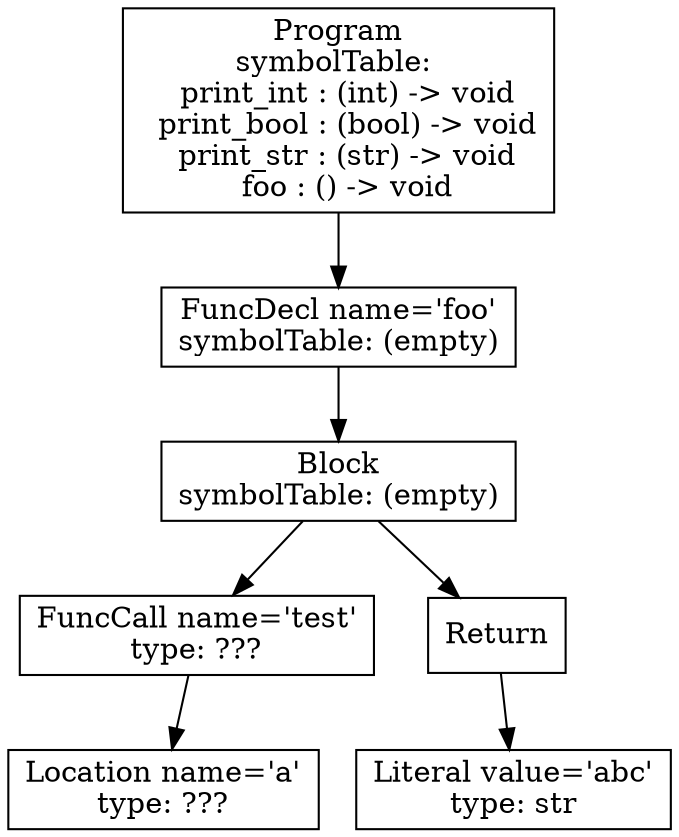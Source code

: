digraph AST {
4 [shape=box, label="Location name='a'\ntype: ???"];
3 [shape=box, label="FuncCall name='test'\ntype: ???"];
3 -> 4;
6 [shape=box, label="Literal value='abc'\ntype: str"];
5 [shape=box, label="Return"];
5 -> 6;
2 [shape=box, label="Block\nsymbolTable: (empty)"];
2 -> 3;
2 -> 5;
1 [shape=box, label="FuncDecl name='foo'\nsymbolTable: (empty)"];
1 -> 2;
0 [shape=box, label="Program\nsymbolTable: \n  print_int : (int) -> void\n  print_bool : (bool) -> void\n  print_str : (str) -> void\n  foo : () -> void"];
0 -> 1;
}
